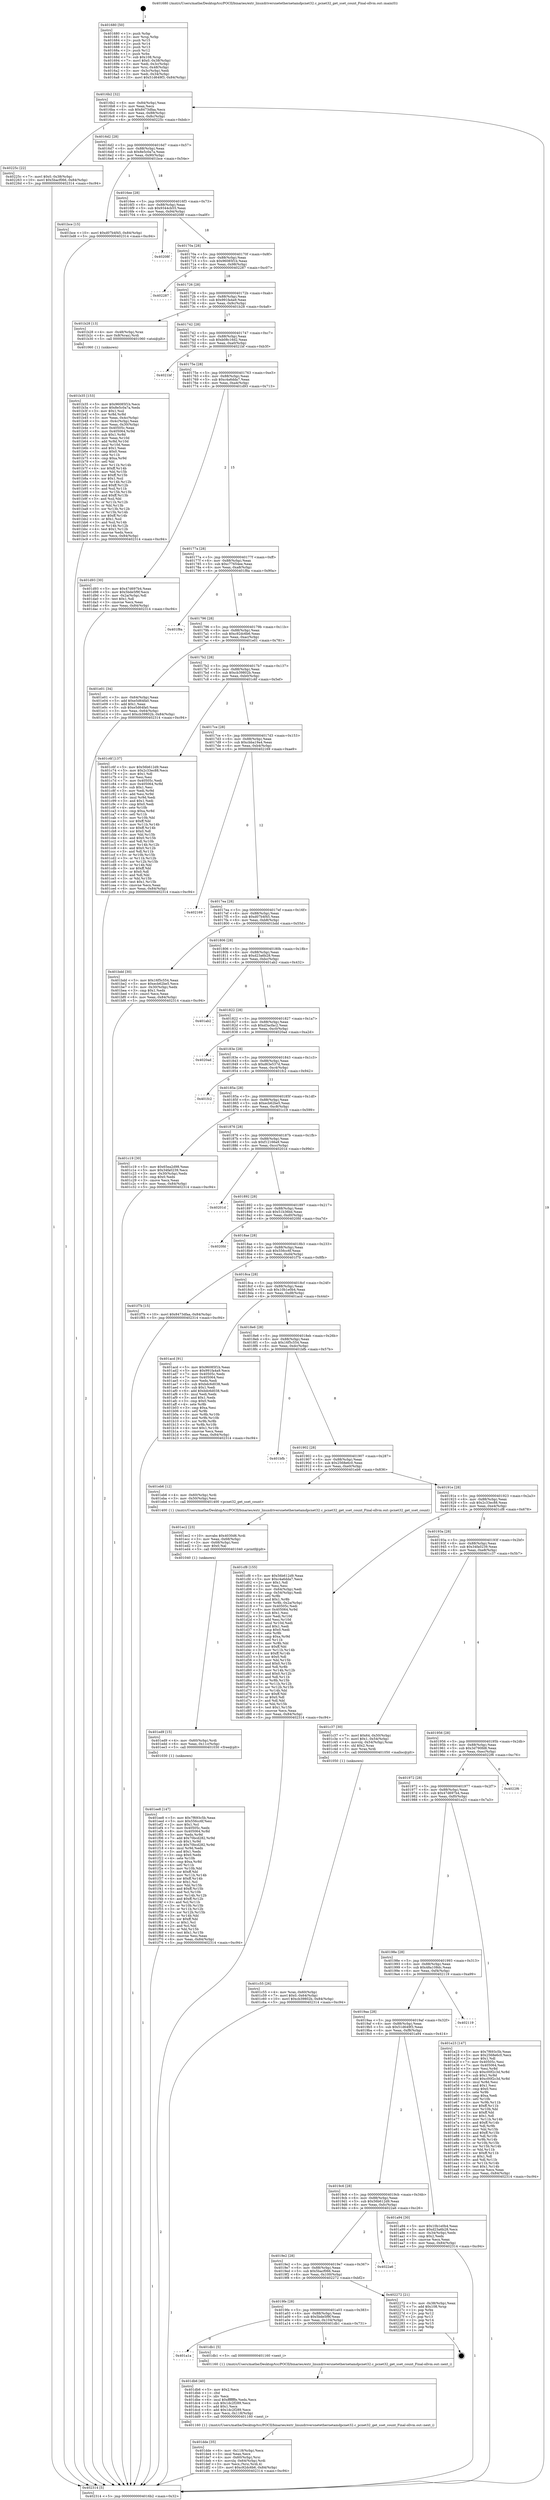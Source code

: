 digraph "0x401680" {
  label = "0x401680 (/mnt/c/Users/mathe/Desktop/tcc/POCII/binaries/extr_linuxdriversnetethernetamdpcnet32.c_pcnet32_get_sset_count_Final-ollvm.out::main(0))"
  labelloc = "t"
  node[shape=record]

  Entry [label="",width=0.3,height=0.3,shape=circle,fillcolor=black,style=filled]
  "0x4016b2" [label="{
     0x4016b2 [32]\l
     | [instrs]\l
     &nbsp;&nbsp;0x4016b2 \<+6\>: mov -0x84(%rbp),%eax\l
     &nbsp;&nbsp;0x4016b8 \<+2\>: mov %eax,%ecx\l
     &nbsp;&nbsp;0x4016ba \<+6\>: sub $0x8473dfaa,%ecx\l
     &nbsp;&nbsp;0x4016c0 \<+6\>: mov %eax,-0x88(%rbp)\l
     &nbsp;&nbsp;0x4016c6 \<+6\>: mov %ecx,-0x8c(%rbp)\l
     &nbsp;&nbsp;0x4016cc \<+6\>: je 000000000040225c \<main+0xbdc\>\l
  }"]
  "0x40225c" [label="{
     0x40225c [22]\l
     | [instrs]\l
     &nbsp;&nbsp;0x40225c \<+7\>: movl $0x0,-0x38(%rbp)\l
     &nbsp;&nbsp;0x402263 \<+10\>: movl $0x5bacf066,-0x84(%rbp)\l
     &nbsp;&nbsp;0x40226d \<+5\>: jmp 0000000000402314 \<main+0xc94\>\l
  }"]
  "0x4016d2" [label="{
     0x4016d2 [28]\l
     | [instrs]\l
     &nbsp;&nbsp;0x4016d2 \<+5\>: jmp 00000000004016d7 \<main+0x57\>\l
     &nbsp;&nbsp;0x4016d7 \<+6\>: mov -0x88(%rbp),%eax\l
     &nbsp;&nbsp;0x4016dd \<+5\>: sub $0x8e5c0a7a,%eax\l
     &nbsp;&nbsp;0x4016e2 \<+6\>: mov %eax,-0x90(%rbp)\l
     &nbsp;&nbsp;0x4016e8 \<+6\>: je 0000000000401bce \<main+0x54e\>\l
  }"]
  Exit [label="",width=0.3,height=0.3,shape=circle,fillcolor=black,style=filled,peripheries=2]
  "0x401bce" [label="{
     0x401bce [15]\l
     | [instrs]\l
     &nbsp;&nbsp;0x401bce \<+10\>: movl $0xd07b4f45,-0x84(%rbp)\l
     &nbsp;&nbsp;0x401bd8 \<+5\>: jmp 0000000000402314 \<main+0xc94\>\l
  }"]
  "0x4016ee" [label="{
     0x4016ee [28]\l
     | [instrs]\l
     &nbsp;&nbsp;0x4016ee \<+5\>: jmp 00000000004016f3 \<main+0x73\>\l
     &nbsp;&nbsp;0x4016f3 \<+6\>: mov -0x88(%rbp),%eax\l
     &nbsp;&nbsp;0x4016f9 \<+5\>: sub $0x9344cb55,%eax\l
     &nbsp;&nbsp;0x4016fe \<+6\>: mov %eax,-0x94(%rbp)\l
     &nbsp;&nbsp;0x401704 \<+6\>: je 000000000040208f \<main+0xa0f\>\l
  }"]
  "0x401ee8" [label="{
     0x401ee8 [147]\l
     | [instrs]\l
     &nbsp;&nbsp;0x401ee8 \<+5\>: mov $0x7f693c5b,%eax\l
     &nbsp;&nbsp;0x401eed \<+5\>: mov $0x556cc6f,%esi\l
     &nbsp;&nbsp;0x401ef2 \<+2\>: mov $0x1,%cl\l
     &nbsp;&nbsp;0x401ef4 \<+7\>: mov 0x40505c,%edx\l
     &nbsp;&nbsp;0x401efb \<+8\>: mov 0x405064,%r8d\l
     &nbsp;&nbsp;0x401f03 \<+3\>: mov %edx,%r9d\l
     &nbsp;&nbsp;0x401f06 \<+7\>: add $0x70bcd282,%r9d\l
     &nbsp;&nbsp;0x401f0d \<+4\>: sub $0x1,%r9d\l
     &nbsp;&nbsp;0x401f11 \<+7\>: sub $0x70bcd282,%r9d\l
     &nbsp;&nbsp;0x401f18 \<+4\>: imul %r9d,%edx\l
     &nbsp;&nbsp;0x401f1c \<+3\>: and $0x1,%edx\l
     &nbsp;&nbsp;0x401f1f \<+3\>: cmp $0x0,%edx\l
     &nbsp;&nbsp;0x401f22 \<+4\>: sete %r10b\l
     &nbsp;&nbsp;0x401f26 \<+4\>: cmp $0xa,%r8d\l
     &nbsp;&nbsp;0x401f2a \<+4\>: setl %r11b\l
     &nbsp;&nbsp;0x401f2e \<+3\>: mov %r10b,%bl\l
     &nbsp;&nbsp;0x401f31 \<+3\>: xor $0xff,%bl\l
     &nbsp;&nbsp;0x401f34 \<+3\>: mov %r11b,%r14b\l
     &nbsp;&nbsp;0x401f37 \<+4\>: xor $0xff,%r14b\l
     &nbsp;&nbsp;0x401f3b \<+3\>: xor $0x1,%cl\l
     &nbsp;&nbsp;0x401f3e \<+3\>: mov %bl,%r15b\l
     &nbsp;&nbsp;0x401f41 \<+4\>: and $0xff,%r15b\l
     &nbsp;&nbsp;0x401f45 \<+3\>: and %cl,%r10b\l
     &nbsp;&nbsp;0x401f48 \<+3\>: mov %r14b,%r12b\l
     &nbsp;&nbsp;0x401f4b \<+4\>: and $0xff,%r12b\l
     &nbsp;&nbsp;0x401f4f \<+3\>: and %cl,%r11b\l
     &nbsp;&nbsp;0x401f52 \<+3\>: or %r10b,%r15b\l
     &nbsp;&nbsp;0x401f55 \<+3\>: or %r11b,%r12b\l
     &nbsp;&nbsp;0x401f58 \<+3\>: xor %r12b,%r15b\l
     &nbsp;&nbsp;0x401f5b \<+3\>: or %r14b,%bl\l
     &nbsp;&nbsp;0x401f5e \<+3\>: xor $0xff,%bl\l
     &nbsp;&nbsp;0x401f61 \<+3\>: or $0x1,%cl\l
     &nbsp;&nbsp;0x401f64 \<+2\>: and %cl,%bl\l
     &nbsp;&nbsp;0x401f66 \<+3\>: or %bl,%r15b\l
     &nbsp;&nbsp;0x401f69 \<+4\>: test $0x1,%r15b\l
     &nbsp;&nbsp;0x401f6d \<+3\>: cmovne %esi,%eax\l
     &nbsp;&nbsp;0x401f70 \<+6\>: mov %eax,-0x84(%rbp)\l
     &nbsp;&nbsp;0x401f76 \<+5\>: jmp 0000000000402314 \<main+0xc94\>\l
  }"]
  "0x40208f" [label="{
     0x40208f\l
  }", style=dashed]
  "0x40170a" [label="{
     0x40170a [28]\l
     | [instrs]\l
     &nbsp;&nbsp;0x40170a \<+5\>: jmp 000000000040170f \<main+0x8f\>\l
     &nbsp;&nbsp;0x40170f \<+6\>: mov -0x88(%rbp),%eax\l
     &nbsp;&nbsp;0x401715 \<+5\>: sub $0x96085f1b,%eax\l
     &nbsp;&nbsp;0x40171a \<+6\>: mov %eax,-0x98(%rbp)\l
     &nbsp;&nbsp;0x401720 \<+6\>: je 0000000000402287 \<main+0xc07\>\l
  }"]
  "0x401ed9" [label="{
     0x401ed9 [15]\l
     | [instrs]\l
     &nbsp;&nbsp;0x401ed9 \<+4\>: mov -0x60(%rbp),%rdi\l
     &nbsp;&nbsp;0x401edd \<+6\>: mov %eax,-0x11c(%rbp)\l
     &nbsp;&nbsp;0x401ee3 \<+5\>: call 0000000000401030 \<free@plt\>\l
     | [calls]\l
     &nbsp;&nbsp;0x401030 \{1\} (unknown)\l
  }"]
  "0x402287" [label="{
     0x402287\l
  }", style=dashed]
  "0x401726" [label="{
     0x401726 [28]\l
     | [instrs]\l
     &nbsp;&nbsp;0x401726 \<+5\>: jmp 000000000040172b \<main+0xab\>\l
     &nbsp;&nbsp;0x40172b \<+6\>: mov -0x88(%rbp),%eax\l
     &nbsp;&nbsp;0x401731 \<+5\>: sub $0x991fa4a9,%eax\l
     &nbsp;&nbsp;0x401736 \<+6\>: mov %eax,-0x9c(%rbp)\l
     &nbsp;&nbsp;0x40173c \<+6\>: je 0000000000401b28 \<main+0x4a8\>\l
  }"]
  "0x401ec2" [label="{
     0x401ec2 [23]\l
     | [instrs]\l
     &nbsp;&nbsp;0x401ec2 \<+10\>: movabs $0x4030d6,%rdi\l
     &nbsp;&nbsp;0x401ecc \<+3\>: mov %eax,-0x68(%rbp)\l
     &nbsp;&nbsp;0x401ecf \<+3\>: mov -0x68(%rbp),%esi\l
     &nbsp;&nbsp;0x401ed2 \<+2\>: mov $0x0,%al\l
     &nbsp;&nbsp;0x401ed4 \<+5\>: call 0000000000401040 \<printf@plt\>\l
     | [calls]\l
     &nbsp;&nbsp;0x401040 \{1\} (unknown)\l
  }"]
  "0x401b28" [label="{
     0x401b28 [13]\l
     | [instrs]\l
     &nbsp;&nbsp;0x401b28 \<+4\>: mov -0x48(%rbp),%rax\l
     &nbsp;&nbsp;0x401b2c \<+4\>: mov 0x8(%rax),%rdi\l
     &nbsp;&nbsp;0x401b30 \<+5\>: call 0000000000401060 \<atoi@plt\>\l
     | [calls]\l
     &nbsp;&nbsp;0x401060 \{1\} (unknown)\l
  }"]
  "0x401742" [label="{
     0x401742 [28]\l
     | [instrs]\l
     &nbsp;&nbsp;0x401742 \<+5\>: jmp 0000000000401747 \<main+0xc7\>\l
     &nbsp;&nbsp;0x401747 \<+6\>: mov -0x88(%rbp),%eax\l
     &nbsp;&nbsp;0x40174d \<+5\>: sub $0xb08c16d2,%eax\l
     &nbsp;&nbsp;0x401752 \<+6\>: mov %eax,-0xa0(%rbp)\l
     &nbsp;&nbsp;0x401758 \<+6\>: je 00000000004021bf \<main+0xb3f\>\l
  }"]
  "0x401dde" [label="{
     0x401dde [35]\l
     | [instrs]\l
     &nbsp;&nbsp;0x401dde \<+6\>: mov -0x118(%rbp),%ecx\l
     &nbsp;&nbsp;0x401de4 \<+3\>: imul %eax,%ecx\l
     &nbsp;&nbsp;0x401de7 \<+4\>: mov -0x60(%rbp),%rsi\l
     &nbsp;&nbsp;0x401deb \<+4\>: movslq -0x64(%rbp),%rdi\l
     &nbsp;&nbsp;0x401def \<+3\>: mov %ecx,(%rsi,%rdi,4)\l
     &nbsp;&nbsp;0x401df2 \<+10\>: movl $0xc92dc6b6,-0x84(%rbp)\l
     &nbsp;&nbsp;0x401dfc \<+5\>: jmp 0000000000402314 \<main+0xc94\>\l
  }"]
  "0x4021bf" [label="{
     0x4021bf\l
  }", style=dashed]
  "0x40175e" [label="{
     0x40175e [28]\l
     | [instrs]\l
     &nbsp;&nbsp;0x40175e \<+5\>: jmp 0000000000401763 \<main+0xe3\>\l
     &nbsp;&nbsp;0x401763 \<+6\>: mov -0x88(%rbp),%eax\l
     &nbsp;&nbsp;0x401769 \<+5\>: sub $0xc4a6dda7,%eax\l
     &nbsp;&nbsp;0x40176e \<+6\>: mov %eax,-0xa4(%rbp)\l
     &nbsp;&nbsp;0x401774 \<+6\>: je 0000000000401d93 \<main+0x713\>\l
  }"]
  "0x401db6" [label="{
     0x401db6 [40]\l
     | [instrs]\l
     &nbsp;&nbsp;0x401db6 \<+5\>: mov $0x2,%ecx\l
     &nbsp;&nbsp;0x401dbb \<+1\>: cltd\l
     &nbsp;&nbsp;0x401dbc \<+2\>: idiv %ecx\l
     &nbsp;&nbsp;0x401dbe \<+6\>: imul $0xfffffffe,%edx,%ecx\l
     &nbsp;&nbsp;0x401dc4 \<+6\>: sub $0x1dc2f289,%ecx\l
     &nbsp;&nbsp;0x401dca \<+3\>: add $0x1,%ecx\l
     &nbsp;&nbsp;0x401dcd \<+6\>: add $0x1dc2f289,%ecx\l
     &nbsp;&nbsp;0x401dd3 \<+6\>: mov %ecx,-0x118(%rbp)\l
     &nbsp;&nbsp;0x401dd9 \<+5\>: call 0000000000401160 \<next_i\>\l
     | [calls]\l
     &nbsp;&nbsp;0x401160 \{1\} (/mnt/c/Users/mathe/Desktop/tcc/POCII/binaries/extr_linuxdriversnetethernetamdpcnet32.c_pcnet32_get_sset_count_Final-ollvm.out::next_i)\l
  }"]
  "0x401d93" [label="{
     0x401d93 [30]\l
     | [instrs]\l
     &nbsp;&nbsp;0x401d93 \<+5\>: mov $0x47d697b4,%eax\l
     &nbsp;&nbsp;0x401d98 \<+5\>: mov $0x5bde5f9f,%ecx\l
     &nbsp;&nbsp;0x401d9d \<+3\>: mov -0x2a(%rbp),%dl\l
     &nbsp;&nbsp;0x401da0 \<+3\>: test $0x1,%dl\l
     &nbsp;&nbsp;0x401da3 \<+3\>: cmovne %ecx,%eax\l
     &nbsp;&nbsp;0x401da6 \<+6\>: mov %eax,-0x84(%rbp)\l
     &nbsp;&nbsp;0x401dac \<+5\>: jmp 0000000000402314 \<main+0xc94\>\l
  }"]
  "0x40177a" [label="{
     0x40177a [28]\l
     | [instrs]\l
     &nbsp;&nbsp;0x40177a \<+5\>: jmp 000000000040177f \<main+0xff\>\l
     &nbsp;&nbsp;0x40177f \<+6\>: mov -0x88(%rbp),%eax\l
     &nbsp;&nbsp;0x401785 \<+5\>: sub $0xc77654ee,%eax\l
     &nbsp;&nbsp;0x40178a \<+6\>: mov %eax,-0xa8(%rbp)\l
     &nbsp;&nbsp;0x401790 \<+6\>: je 0000000000401f8a \<main+0x90a\>\l
  }"]
  "0x401a1a" [label="{
     0x401a1a\l
  }", style=dashed]
  "0x401f8a" [label="{
     0x401f8a\l
  }", style=dashed]
  "0x401796" [label="{
     0x401796 [28]\l
     | [instrs]\l
     &nbsp;&nbsp;0x401796 \<+5\>: jmp 000000000040179b \<main+0x11b\>\l
     &nbsp;&nbsp;0x40179b \<+6\>: mov -0x88(%rbp),%eax\l
     &nbsp;&nbsp;0x4017a1 \<+5\>: sub $0xc92dc6b6,%eax\l
     &nbsp;&nbsp;0x4017a6 \<+6\>: mov %eax,-0xac(%rbp)\l
     &nbsp;&nbsp;0x4017ac \<+6\>: je 0000000000401e01 \<main+0x781\>\l
  }"]
  "0x401db1" [label="{
     0x401db1 [5]\l
     | [instrs]\l
     &nbsp;&nbsp;0x401db1 \<+5\>: call 0000000000401160 \<next_i\>\l
     | [calls]\l
     &nbsp;&nbsp;0x401160 \{1\} (/mnt/c/Users/mathe/Desktop/tcc/POCII/binaries/extr_linuxdriversnetethernetamdpcnet32.c_pcnet32_get_sset_count_Final-ollvm.out::next_i)\l
  }"]
  "0x401e01" [label="{
     0x401e01 [34]\l
     | [instrs]\l
     &nbsp;&nbsp;0x401e01 \<+3\>: mov -0x64(%rbp),%eax\l
     &nbsp;&nbsp;0x401e04 \<+5\>: add $0xe5d64fa0,%eax\l
     &nbsp;&nbsp;0x401e09 \<+3\>: add $0x1,%eax\l
     &nbsp;&nbsp;0x401e0c \<+5\>: sub $0xe5d64fa0,%eax\l
     &nbsp;&nbsp;0x401e11 \<+3\>: mov %eax,-0x64(%rbp)\l
     &nbsp;&nbsp;0x401e14 \<+10\>: movl $0xcb39802b,-0x84(%rbp)\l
     &nbsp;&nbsp;0x401e1e \<+5\>: jmp 0000000000402314 \<main+0xc94\>\l
  }"]
  "0x4017b2" [label="{
     0x4017b2 [28]\l
     | [instrs]\l
     &nbsp;&nbsp;0x4017b2 \<+5\>: jmp 00000000004017b7 \<main+0x137\>\l
     &nbsp;&nbsp;0x4017b7 \<+6\>: mov -0x88(%rbp),%eax\l
     &nbsp;&nbsp;0x4017bd \<+5\>: sub $0xcb39802b,%eax\l
     &nbsp;&nbsp;0x4017c2 \<+6\>: mov %eax,-0xb0(%rbp)\l
     &nbsp;&nbsp;0x4017c8 \<+6\>: je 0000000000401c6f \<main+0x5ef\>\l
  }"]
  "0x4019fe" [label="{
     0x4019fe [28]\l
     | [instrs]\l
     &nbsp;&nbsp;0x4019fe \<+5\>: jmp 0000000000401a03 \<main+0x383\>\l
     &nbsp;&nbsp;0x401a03 \<+6\>: mov -0x88(%rbp),%eax\l
     &nbsp;&nbsp;0x401a09 \<+5\>: sub $0x5bde5f9f,%eax\l
     &nbsp;&nbsp;0x401a0e \<+6\>: mov %eax,-0x104(%rbp)\l
     &nbsp;&nbsp;0x401a14 \<+6\>: je 0000000000401db1 \<main+0x731\>\l
  }"]
  "0x401c6f" [label="{
     0x401c6f [137]\l
     | [instrs]\l
     &nbsp;&nbsp;0x401c6f \<+5\>: mov $0x56b612d9,%eax\l
     &nbsp;&nbsp;0x401c74 \<+5\>: mov $0x2c33ec88,%ecx\l
     &nbsp;&nbsp;0x401c79 \<+2\>: mov $0x1,%dl\l
     &nbsp;&nbsp;0x401c7b \<+2\>: xor %esi,%esi\l
     &nbsp;&nbsp;0x401c7d \<+7\>: mov 0x40505c,%edi\l
     &nbsp;&nbsp;0x401c84 \<+8\>: mov 0x405064,%r8d\l
     &nbsp;&nbsp;0x401c8c \<+3\>: sub $0x1,%esi\l
     &nbsp;&nbsp;0x401c8f \<+3\>: mov %edi,%r9d\l
     &nbsp;&nbsp;0x401c92 \<+3\>: add %esi,%r9d\l
     &nbsp;&nbsp;0x401c95 \<+4\>: imul %r9d,%edi\l
     &nbsp;&nbsp;0x401c99 \<+3\>: and $0x1,%edi\l
     &nbsp;&nbsp;0x401c9c \<+3\>: cmp $0x0,%edi\l
     &nbsp;&nbsp;0x401c9f \<+4\>: sete %r10b\l
     &nbsp;&nbsp;0x401ca3 \<+4\>: cmp $0xa,%r8d\l
     &nbsp;&nbsp;0x401ca7 \<+4\>: setl %r11b\l
     &nbsp;&nbsp;0x401cab \<+3\>: mov %r10b,%bl\l
     &nbsp;&nbsp;0x401cae \<+3\>: xor $0xff,%bl\l
     &nbsp;&nbsp;0x401cb1 \<+3\>: mov %r11b,%r14b\l
     &nbsp;&nbsp;0x401cb4 \<+4\>: xor $0xff,%r14b\l
     &nbsp;&nbsp;0x401cb8 \<+3\>: xor $0x0,%dl\l
     &nbsp;&nbsp;0x401cbb \<+3\>: mov %bl,%r15b\l
     &nbsp;&nbsp;0x401cbe \<+4\>: and $0x0,%r15b\l
     &nbsp;&nbsp;0x401cc2 \<+3\>: and %dl,%r10b\l
     &nbsp;&nbsp;0x401cc5 \<+3\>: mov %r14b,%r12b\l
     &nbsp;&nbsp;0x401cc8 \<+4\>: and $0x0,%r12b\l
     &nbsp;&nbsp;0x401ccc \<+3\>: and %dl,%r11b\l
     &nbsp;&nbsp;0x401ccf \<+3\>: or %r10b,%r15b\l
     &nbsp;&nbsp;0x401cd2 \<+3\>: or %r11b,%r12b\l
     &nbsp;&nbsp;0x401cd5 \<+3\>: xor %r12b,%r15b\l
     &nbsp;&nbsp;0x401cd8 \<+3\>: or %r14b,%bl\l
     &nbsp;&nbsp;0x401cdb \<+3\>: xor $0xff,%bl\l
     &nbsp;&nbsp;0x401cde \<+3\>: or $0x0,%dl\l
     &nbsp;&nbsp;0x401ce1 \<+2\>: and %dl,%bl\l
     &nbsp;&nbsp;0x401ce3 \<+3\>: or %bl,%r15b\l
     &nbsp;&nbsp;0x401ce6 \<+4\>: test $0x1,%r15b\l
     &nbsp;&nbsp;0x401cea \<+3\>: cmovne %ecx,%eax\l
     &nbsp;&nbsp;0x401ced \<+6\>: mov %eax,-0x84(%rbp)\l
     &nbsp;&nbsp;0x401cf3 \<+5\>: jmp 0000000000402314 \<main+0xc94\>\l
  }"]
  "0x4017ce" [label="{
     0x4017ce [28]\l
     | [instrs]\l
     &nbsp;&nbsp;0x4017ce \<+5\>: jmp 00000000004017d3 \<main+0x153\>\l
     &nbsp;&nbsp;0x4017d3 \<+6\>: mov -0x88(%rbp),%eax\l
     &nbsp;&nbsp;0x4017d9 \<+5\>: sub $0xcbba19a4,%eax\l
     &nbsp;&nbsp;0x4017de \<+6\>: mov %eax,-0xb4(%rbp)\l
     &nbsp;&nbsp;0x4017e4 \<+6\>: je 0000000000402169 \<main+0xae9\>\l
  }"]
  "0x402272" [label="{
     0x402272 [21]\l
     | [instrs]\l
     &nbsp;&nbsp;0x402272 \<+3\>: mov -0x38(%rbp),%eax\l
     &nbsp;&nbsp;0x402275 \<+7\>: add $0x108,%rsp\l
     &nbsp;&nbsp;0x40227c \<+1\>: pop %rbx\l
     &nbsp;&nbsp;0x40227d \<+2\>: pop %r12\l
     &nbsp;&nbsp;0x40227f \<+2\>: pop %r13\l
     &nbsp;&nbsp;0x402281 \<+2\>: pop %r14\l
     &nbsp;&nbsp;0x402283 \<+2\>: pop %r15\l
     &nbsp;&nbsp;0x402285 \<+1\>: pop %rbp\l
     &nbsp;&nbsp;0x402286 \<+1\>: ret\l
  }"]
  "0x402169" [label="{
     0x402169\l
  }", style=dashed]
  "0x4017ea" [label="{
     0x4017ea [28]\l
     | [instrs]\l
     &nbsp;&nbsp;0x4017ea \<+5\>: jmp 00000000004017ef \<main+0x16f\>\l
     &nbsp;&nbsp;0x4017ef \<+6\>: mov -0x88(%rbp),%eax\l
     &nbsp;&nbsp;0x4017f5 \<+5\>: sub $0xd07b4f45,%eax\l
     &nbsp;&nbsp;0x4017fa \<+6\>: mov %eax,-0xb8(%rbp)\l
     &nbsp;&nbsp;0x401800 \<+6\>: je 0000000000401bdd \<main+0x55d\>\l
  }"]
  "0x4019e2" [label="{
     0x4019e2 [28]\l
     | [instrs]\l
     &nbsp;&nbsp;0x4019e2 \<+5\>: jmp 00000000004019e7 \<main+0x367\>\l
     &nbsp;&nbsp;0x4019e7 \<+6\>: mov -0x88(%rbp),%eax\l
     &nbsp;&nbsp;0x4019ed \<+5\>: sub $0x5bacf066,%eax\l
     &nbsp;&nbsp;0x4019f2 \<+6\>: mov %eax,-0x100(%rbp)\l
     &nbsp;&nbsp;0x4019f8 \<+6\>: je 0000000000402272 \<main+0xbf2\>\l
  }"]
  "0x401bdd" [label="{
     0x401bdd [30]\l
     | [instrs]\l
     &nbsp;&nbsp;0x401bdd \<+5\>: mov $0x16f5c554,%eax\l
     &nbsp;&nbsp;0x401be2 \<+5\>: mov $0xecb62be5,%ecx\l
     &nbsp;&nbsp;0x401be7 \<+3\>: mov -0x30(%rbp),%edx\l
     &nbsp;&nbsp;0x401bea \<+3\>: cmp $0x1,%edx\l
     &nbsp;&nbsp;0x401bed \<+3\>: cmovl %ecx,%eax\l
     &nbsp;&nbsp;0x401bf0 \<+6\>: mov %eax,-0x84(%rbp)\l
     &nbsp;&nbsp;0x401bf6 \<+5\>: jmp 0000000000402314 \<main+0xc94\>\l
  }"]
  "0x401806" [label="{
     0x401806 [28]\l
     | [instrs]\l
     &nbsp;&nbsp;0x401806 \<+5\>: jmp 000000000040180b \<main+0x18b\>\l
     &nbsp;&nbsp;0x40180b \<+6\>: mov -0x88(%rbp),%eax\l
     &nbsp;&nbsp;0x401811 \<+5\>: sub $0xd23a6b28,%eax\l
     &nbsp;&nbsp;0x401816 \<+6\>: mov %eax,-0xbc(%rbp)\l
     &nbsp;&nbsp;0x40181c \<+6\>: je 0000000000401ab2 \<main+0x432\>\l
  }"]
  "0x4022a6" [label="{
     0x4022a6\l
  }", style=dashed]
  "0x401ab2" [label="{
     0x401ab2\l
  }", style=dashed]
  "0x401822" [label="{
     0x401822 [28]\l
     | [instrs]\l
     &nbsp;&nbsp;0x401822 \<+5\>: jmp 0000000000401827 \<main+0x1a7\>\l
     &nbsp;&nbsp;0x401827 \<+6\>: mov -0x88(%rbp),%eax\l
     &nbsp;&nbsp;0x40182d \<+5\>: sub $0xd3acfac2,%eax\l
     &nbsp;&nbsp;0x401832 \<+6\>: mov %eax,-0xc0(%rbp)\l
     &nbsp;&nbsp;0x401838 \<+6\>: je 00000000004020ad \<main+0xa2d\>\l
  }"]
  "0x401c55" [label="{
     0x401c55 [26]\l
     | [instrs]\l
     &nbsp;&nbsp;0x401c55 \<+4\>: mov %rax,-0x60(%rbp)\l
     &nbsp;&nbsp;0x401c59 \<+7\>: movl $0x0,-0x64(%rbp)\l
     &nbsp;&nbsp;0x401c60 \<+10\>: movl $0xcb39802b,-0x84(%rbp)\l
     &nbsp;&nbsp;0x401c6a \<+5\>: jmp 0000000000402314 \<main+0xc94\>\l
  }"]
  "0x4020ad" [label="{
     0x4020ad\l
  }", style=dashed]
  "0x40183e" [label="{
     0x40183e [28]\l
     | [instrs]\l
     &nbsp;&nbsp;0x40183e \<+5\>: jmp 0000000000401843 \<main+0x1c3\>\l
     &nbsp;&nbsp;0x401843 \<+6\>: mov -0x88(%rbp),%eax\l
     &nbsp;&nbsp;0x401849 \<+5\>: sub $0xd63e537d,%eax\l
     &nbsp;&nbsp;0x40184e \<+6\>: mov %eax,-0xc4(%rbp)\l
     &nbsp;&nbsp;0x401854 \<+6\>: je 0000000000401fc2 \<main+0x942\>\l
  }"]
  "0x401b35" [label="{
     0x401b35 [153]\l
     | [instrs]\l
     &nbsp;&nbsp;0x401b35 \<+5\>: mov $0x96085f1b,%ecx\l
     &nbsp;&nbsp;0x401b3a \<+5\>: mov $0x8e5c0a7a,%edx\l
     &nbsp;&nbsp;0x401b3f \<+3\>: mov $0x1,%sil\l
     &nbsp;&nbsp;0x401b42 \<+3\>: xor %r8d,%r8d\l
     &nbsp;&nbsp;0x401b45 \<+3\>: mov %eax,-0x4c(%rbp)\l
     &nbsp;&nbsp;0x401b48 \<+3\>: mov -0x4c(%rbp),%eax\l
     &nbsp;&nbsp;0x401b4b \<+3\>: mov %eax,-0x30(%rbp)\l
     &nbsp;&nbsp;0x401b4e \<+7\>: mov 0x40505c,%eax\l
     &nbsp;&nbsp;0x401b55 \<+8\>: mov 0x405064,%r9d\l
     &nbsp;&nbsp;0x401b5d \<+4\>: sub $0x1,%r8d\l
     &nbsp;&nbsp;0x401b61 \<+3\>: mov %eax,%r10d\l
     &nbsp;&nbsp;0x401b64 \<+3\>: add %r8d,%r10d\l
     &nbsp;&nbsp;0x401b67 \<+4\>: imul %r10d,%eax\l
     &nbsp;&nbsp;0x401b6b \<+3\>: and $0x1,%eax\l
     &nbsp;&nbsp;0x401b6e \<+3\>: cmp $0x0,%eax\l
     &nbsp;&nbsp;0x401b71 \<+4\>: sete %r11b\l
     &nbsp;&nbsp;0x401b75 \<+4\>: cmp $0xa,%r9d\l
     &nbsp;&nbsp;0x401b79 \<+3\>: setl %bl\l
     &nbsp;&nbsp;0x401b7c \<+3\>: mov %r11b,%r14b\l
     &nbsp;&nbsp;0x401b7f \<+4\>: xor $0xff,%r14b\l
     &nbsp;&nbsp;0x401b83 \<+3\>: mov %bl,%r15b\l
     &nbsp;&nbsp;0x401b86 \<+4\>: xor $0xff,%r15b\l
     &nbsp;&nbsp;0x401b8a \<+4\>: xor $0x1,%sil\l
     &nbsp;&nbsp;0x401b8e \<+3\>: mov %r14b,%r12b\l
     &nbsp;&nbsp;0x401b91 \<+4\>: and $0xff,%r12b\l
     &nbsp;&nbsp;0x401b95 \<+3\>: and %sil,%r11b\l
     &nbsp;&nbsp;0x401b98 \<+3\>: mov %r15b,%r13b\l
     &nbsp;&nbsp;0x401b9b \<+4\>: and $0xff,%r13b\l
     &nbsp;&nbsp;0x401b9f \<+3\>: and %sil,%bl\l
     &nbsp;&nbsp;0x401ba2 \<+3\>: or %r11b,%r12b\l
     &nbsp;&nbsp;0x401ba5 \<+3\>: or %bl,%r13b\l
     &nbsp;&nbsp;0x401ba8 \<+3\>: xor %r13b,%r12b\l
     &nbsp;&nbsp;0x401bab \<+3\>: or %r15b,%r14b\l
     &nbsp;&nbsp;0x401bae \<+4\>: xor $0xff,%r14b\l
     &nbsp;&nbsp;0x401bb2 \<+4\>: or $0x1,%sil\l
     &nbsp;&nbsp;0x401bb6 \<+3\>: and %sil,%r14b\l
     &nbsp;&nbsp;0x401bb9 \<+3\>: or %r14b,%r12b\l
     &nbsp;&nbsp;0x401bbc \<+4\>: test $0x1,%r12b\l
     &nbsp;&nbsp;0x401bc0 \<+3\>: cmovne %edx,%ecx\l
     &nbsp;&nbsp;0x401bc3 \<+6\>: mov %ecx,-0x84(%rbp)\l
     &nbsp;&nbsp;0x401bc9 \<+5\>: jmp 0000000000402314 \<main+0xc94\>\l
  }"]
  "0x401fc2" [label="{
     0x401fc2\l
  }", style=dashed]
  "0x40185a" [label="{
     0x40185a [28]\l
     | [instrs]\l
     &nbsp;&nbsp;0x40185a \<+5\>: jmp 000000000040185f \<main+0x1df\>\l
     &nbsp;&nbsp;0x40185f \<+6\>: mov -0x88(%rbp),%eax\l
     &nbsp;&nbsp;0x401865 \<+5\>: sub $0xecb62be5,%eax\l
     &nbsp;&nbsp;0x40186a \<+6\>: mov %eax,-0xc8(%rbp)\l
     &nbsp;&nbsp;0x401870 \<+6\>: je 0000000000401c19 \<main+0x599\>\l
  }"]
  "0x401680" [label="{
     0x401680 [50]\l
     | [instrs]\l
     &nbsp;&nbsp;0x401680 \<+1\>: push %rbp\l
     &nbsp;&nbsp;0x401681 \<+3\>: mov %rsp,%rbp\l
     &nbsp;&nbsp;0x401684 \<+2\>: push %r15\l
     &nbsp;&nbsp;0x401686 \<+2\>: push %r14\l
     &nbsp;&nbsp;0x401688 \<+2\>: push %r13\l
     &nbsp;&nbsp;0x40168a \<+2\>: push %r12\l
     &nbsp;&nbsp;0x40168c \<+1\>: push %rbx\l
     &nbsp;&nbsp;0x40168d \<+7\>: sub $0x108,%rsp\l
     &nbsp;&nbsp;0x401694 \<+7\>: movl $0x0,-0x38(%rbp)\l
     &nbsp;&nbsp;0x40169b \<+3\>: mov %edi,-0x3c(%rbp)\l
     &nbsp;&nbsp;0x40169e \<+4\>: mov %rsi,-0x48(%rbp)\l
     &nbsp;&nbsp;0x4016a2 \<+3\>: mov -0x3c(%rbp),%edi\l
     &nbsp;&nbsp;0x4016a5 \<+3\>: mov %edi,-0x34(%rbp)\l
     &nbsp;&nbsp;0x4016a8 \<+10\>: movl $0x51d649f3,-0x84(%rbp)\l
  }"]
  "0x401c19" [label="{
     0x401c19 [30]\l
     | [instrs]\l
     &nbsp;&nbsp;0x401c19 \<+5\>: mov $0x65ea2d98,%eax\l
     &nbsp;&nbsp;0x401c1e \<+5\>: mov $0x34fa0239,%ecx\l
     &nbsp;&nbsp;0x401c23 \<+3\>: mov -0x30(%rbp),%edx\l
     &nbsp;&nbsp;0x401c26 \<+3\>: cmp $0x0,%edx\l
     &nbsp;&nbsp;0x401c29 \<+3\>: cmove %ecx,%eax\l
     &nbsp;&nbsp;0x401c2c \<+6\>: mov %eax,-0x84(%rbp)\l
     &nbsp;&nbsp;0x401c32 \<+5\>: jmp 0000000000402314 \<main+0xc94\>\l
  }"]
  "0x401876" [label="{
     0x401876 [28]\l
     | [instrs]\l
     &nbsp;&nbsp;0x401876 \<+5\>: jmp 000000000040187b \<main+0x1fb\>\l
     &nbsp;&nbsp;0x40187b \<+6\>: mov -0x88(%rbp),%eax\l
     &nbsp;&nbsp;0x401881 \<+5\>: sub $0xf12166a9,%eax\l
     &nbsp;&nbsp;0x401886 \<+6\>: mov %eax,-0xcc(%rbp)\l
     &nbsp;&nbsp;0x40188c \<+6\>: je 000000000040201d \<main+0x99d\>\l
  }"]
  "0x402314" [label="{
     0x402314 [5]\l
     | [instrs]\l
     &nbsp;&nbsp;0x402314 \<+5\>: jmp 00000000004016b2 \<main+0x32\>\l
  }"]
  "0x40201d" [label="{
     0x40201d\l
  }", style=dashed]
  "0x401892" [label="{
     0x401892 [28]\l
     | [instrs]\l
     &nbsp;&nbsp;0x401892 \<+5\>: jmp 0000000000401897 \<main+0x217\>\l
     &nbsp;&nbsp;0x401897 \<+6\>: mov -0x88(%rbp),%eax\l
     &nbsp;&nbsp;0x40189d \<+5\>: sub $0x51b36bd,%eax\l
     &nbsp;&nbsp;0x4018a2 \<+6\>: mov %eax,-0xd0(%rbp)\l
     &nbsp;&nbsp;0x4018a8 \<+6\>: je 00000000004020fd \<main+0xa7d\>\l
  }"]
  "0x4019c6" [label="{
     0x4019c6 [28]\l
     | [instrs]\l
     &nbsp;&nbsp;0x4019c6 \<+5\>: jmp 00000000004019cb \<main+0x34b\>\l
     &nbsp;&nbsp;0x4019cb \<+6\>: mov -0x88(%rbp),%eax\l
     &nbsp;&nbsp;0x4019d1 \<+5\>: sub $0x56b612d9,%eax\l
     &nbsp;&nbsp;0x4019d6 \<+6\>: mov %eax,-0xfc(%rbp)\l
     &nbsp;&nbsp;0x4019dc \<+6\>: je 00000000004022a6 \<main+0xc26\>\l
  }"]
  "0x4020fd" [label="{
     0x4020fd\l
  }", style=dashed]
  "0x4018ae" [label="{
     0x4018ae [28]\l
     | [instrs]\l
     &nbsp;&nbsp;0x4018ae \<+5\>: jmp 00000000004018b3 \<main+0x233\>\l
     &nbsp;&nbsp;0x4018b3 \<+6\>: mov -0x88(%rbp),%eax\l
     &nbsp;&nbsp;0x4018b9 \<+5\>: sub $0x556cc6f,%eax\l
     &nbsp;&nbsp;0x4018be \<+6\>: mov %eax,-0xd4(%rbp)\l
     &nbsp;&nbsp;0x4018c4 \<+6\>: je 0000000000401f7b \<main+0x8fb\>\l
  }"]
  "0x401a94" [label="{
     0x401a94 [30]\l
     | [instrs]\l
     &nbsp;&nbsp;0x401a94 \<+5\>: mov $0x10b1e0b4,%eax\l
     &nbsp;&nbsp;0x401a99 \<+5\>: mov $0xd23a6b28,%ecx\l
     &nbsp;&nbsp;0x401a9e \<+3\>: mov -0x34(%rbp),%edx\l
     &nbsp;&nbsp;0x401aa1 \<+3\>: cmp $0x2,%edx\l
     &nbsp;&nbsp;0x401aa4 \<+3\>: cmovne %ecx,%eax\l
     &nbsp;&nbsp;0x401aa7 \<+6\>: mov %eax,-0x84(%rbp)\l
     &nbsp;&nbsp;0x401aad \<+5\>: jmp 0000000000402314 \<main+0xc94\>\l
  }"]
  "0x401f7b" [label="{
     0x401f7b [15]\l
     | [instrs]\l
     &nbsp;&nbsp;0x401f7b \<+10\>: movl $0x8473dfaa,-0x84(%rbp)\l
     &nbsp;&nbsp;0x401f85 \<+5\>: jmp 0000000000402314 \<main+0xc94\>\l
  }"]
  "0x4018ca" [label="{
     0x4018ca [28]\l
     | [instrs]\l
     &nbsp;&nbsp;0x4018ca \<+5\>: jmp 00000000004018cf \<main+0x24f\>\l
     &nbsp;&nbsp;0x4018cf \<+6\>: mov -0x88(%rbp),%eax\l
     &nbsp;&nbsp;0x4018d5 \<+5\>: sub $0x10b1e0b4,%eax\l
     &nbsp;&nbsp;0x4018da \<+6\>: mov %eax,-0xd8(%rbp)\l
     &nbsp;&nbsp;0x4018e0 \<+6\>: je 0000000000401acd \<main+0x44d\>\l
  }"]
  "0x4019aa" [label="{
     0x4019aa [28]\l
     | [instrs]\l
     &nbsp;&nbsp;0x4019aa \<+5\>: jmp 00000000004019af \<main+0x32f\>\l
     &nbsp;&nbsp;0x4019af \<+6\>: mov -0x88(%rbp),%eax\l
     &nbsp;&nbsp;0x4019b5 \<+5\>: sub $0x51d649f3,%eax\l
     &nbsp;&nbsp;0x4019ba \<+6\>: mov %eax,-0xf8(%rbp)\l
     &nbsp;&nbsp;0x4019c0 \<+6\>: je 0000000000401a94 \<main+0x414\>\l
  }"]
  "0x401acd" [label="{
     0x401acd [91]\l
     | [instrs]\l
     &nbsp;&nbsp;0x401acd \<+5\>: mov $0x96085f1b,%eax\l
     &nbsp;&nbsp;0x401ad2 \<+5\>: mov $0x991fa4a9,%ecx\l
     &nbsp;&nbsp;0x401ad7 \<+7\>: mov 0x40505c,%edx\l
     &nbsp;&nbsp;0x401ade \<+7\>: mov 0x405064,%esi\l
     &nbsp;&nbsp;0x401ae5 \<+2\>: mov %edx,%edi\l
     &nbsp;&nbsp;0x401ae7 \<+6\>: sub $0xbdc6d038,%edi\l
     &nbsp;&nbsp;0x401aed \<+3\>: sub $0x1,%edi\l
     &nbsp;&nbsp;0x401af0 \<+6\>: add $0xbdc6d038,%edi\l
     &nbsp;&nbsp;0x401af6 \<+3\>: imul %edi,%edx\l
     &nbsp;&nbsp;0x401af9 \<+3\>: and $0x1,%edx\l
     &nbsp;&nbsp;0x401afc \<+3\>: cmp $0x0,%edx\l
     &nbsp;&nbsp;0x401aff \<+4\>: sete %r8b\l
     &nbsp;&nbsp;0x401b03 \<+3\>: cmp $0xa,%esi\l
     &nbsp;&nbsp;0x401b06 \<+4\>: setl %r9b\l
     &nbsp;&nbsp;0x401b0a \<+3\>: mov %r8b,%r10b\l
     &nbsp;&nbsp;0x401b0d \<+3\>: and %r9b,%r10b\l
     &nbsp;&nbsp;0x401b10 \<+3\>: xor %r9b,%r8b\l
     &nbsp;&nbsp;0x401b13 \<+3\>: or %r8b,%r10b\l
     &nbsp;&nbsp;0x401b16 \<+4\>: test $0x1,%r10b\l
     &nbsp;&nbsp;0x401b1a \<+3\>: cmovne %ecx,%eax\l
     &nbsp;&nbsp;0x401b1d \<+6\>: mov %eax,-0x84(%rbp)\l
     &nbsp;&nbsp;0x401b23 \<+5\>: jmp 0000000000402314 \<main+0xc94\>\l
  }"]
  "0x4018e6" [label="{
     0x4018e6 [28]\l
     | [instrs]\l
     &nbsp;&nbsp;0x4018e6 \<+5\>: jmp 00000000004018eb \<main+0x26b\>\l
     &nbsp;&nbsp;0x4018eb \<+6\>: mov -0x88(%rbp),%eax\l
     &nbsp;&nbsp;0x4018f1 \<+5\>: sub $0x16f5c554,%eax\l
     &nbsp;&nbsp;0x4018f6 \<+6\>: mov %eax,-0xdc(%rbp)\l
     &nbsp;&nbsp;0x4018fc \<+6\>: je 0000000000401bfb \<main+0x57b\>\l
  }"]
  "0x402119" [label="{
     0x402119\l
  }", style=dashed]
  "0x401bfb" [label="{
     0x401bfb\l
  }", style=dashed]
  "0x401902" [label="{
     0x401902 [28]\l
     | [instrs]\l
     &nbsp;&nbsp;0x401902 \<+5\>: jmp 0000000000401907 \<main+0x287\>\l
     &nbsp;&nbsp;0x401907 \<+6\>: mov -0x88(%rbp),%eax\l
     &nbsp;&nbsp;0x40190d \<+5\>: sub $0x2568e6c0,%eax\l
     &nbsp;&nbsp;0x401912 \<+6\>: mov %eax,-0xe0(%rbp)\l
     &nbsp;&nbsp;0x401918 \<+6\>: je 0000000000401eb6 \<main+0x836\>\l
  }"]
  "0x40198e" [label="{
     0x40198e [28]\l
     | [instrs]\l
     &nbsp;&nbsp;0x40198e \<+5\>: jmp 0000000000401993 \<main+0x313\>\l
     &nbsp;&nbsp;0x401993 \<+6\>: mov -0x88(%rbp),%eax\l
     &nbsp;&nbsp;0x401999 \<+5\>: sub $0x48a108dc,%eax\l
     &nbsp;&nbsp;0x40199e \<+6\>: mov %eax,-0xf4(%rbp)\l
     &nbsp;&nbsp;0x4019a4 \<+6\>: je 0000000000402119 \<main+0xa99\>\l
  }"]
  "0x401eb6" [label="{
     0x401eb6 [12]\l
     | [instrs]\l
     &nbsp;&nbsp;0x401eb6 \<+4\>: mov -0x60(%rbp),%rdi\l
     &nbsp;&nbsp;0x401eba \<+3\>: mov -0x50(%rbp),%esi\l
     &nbsp;&nbsp;0x401ebd \<+5\>: call 0000000000401400 \<pcnet32_get_sset_count\>\l
     | [calls]\l
     &nbsp;&nbsp;0x401400 \{1\} (/mnt/c/Users/mathe/Desktop/tcc/POCII/binaries/extr_linuxdriversnetethernetamdpcnet32.c_pcnet32_get_sset_count_Final-ollvm.out::pcnet32_get_sset_count)\l
  }"]
  "0x40191e" [label="{
     0x40191e [28]\l
     | [instrs]\l
     &nbsp;&nbsp;0x40191e \<+5\>: jmp 0000000000401923 \<main+0x2a3\>\l
     &nbsp;&nbsp;0x401923 \<+6\>: mov -0x88(%rbp),%eax\l
     &nbsp;&nbsp;0x401929 \<+5\>: sub $0x2c33ec88,%eax\l
     &nbsp;&nbsp;0x40192e \<+6\>: mov %eax,-0xe4(%rbp)\l
     &nbsp;&nbsp;0x401934 \<+6\>: je 0000000000401cf8 \<main+0x678\>\l
  }"]
  "0x401e23" [label="{
     0x401e23 [147]\l
     | [instrs]\l
     &nbsp;&nbsp;0x401e23 \<+5\>: mov $0x7f693c5b,%eax\l
     &nbsp;&nbsp;0x401e28 \<+5\>: mov $0x2568e6c0,%ecx\l
     &nbsp;&nbsp;0x401e2d \<+2\>: mov $0x1,%dl\l
     &nbsp;&nbsp;0x401e2f \<+7\>: mov 0x40505c,%esi\l
     &nbsp;&nbsp;0x401e36 \<+7\>: mov 0x405064,%edi\l
     &nbsp;&nbsp;0x401e3d \<+3\>: mov %esi,%r8d\l
     &nbsp;&nbsp;0x401e40 \<+7\>: sub $0xc00f2c3d,%r8d\l
     &nbsp;&nbsp;0x401e47 \<+4\>: sub $0x1,%r8d\l
     &nbsp;&nbsp;0x401e4b \<+7\>: add $0xc00f2c3d,%r8d\l
     &nbsp;&nbsp;0x401e52 \<+4\>: imul %r8d,%esi\l
     &nbsp;&nbsp;0x401e56 \<+3\>: and $0x1,%esi\l
     &nbsp;&nbsp;0x401e59 \<+3\>: cmp $0x0,%esi\l
     &nbsp;&nbsp;0x401e5c \<+4\>: sete %r9b\l
     &nbsp;&nbsp;0x401e60 \<+3\>: cmp $0xa,%edi\l
     &nbsp;&nbsp;0x401e63 \<+4\>: setl %r10b\l
     &nbsp;&nbsp;0x401e67 \<+3\>: mov %r9b,%r11b\l
     &nbsp;&nbsp;0x401e6a \<+4\>: xor $0xff,%r11b\l
     &nbsp;&nbsp;0x401e6e \<+3\>: mov %r10b,%bl\l
     &nbsp;&nbsp;0x401e71 \<+3\>: xor $0xff,%bl\l
     &nbsp;&nbsp;0x401e74 \<+3\>: xor $0x1,%dl\l
     &nbsp;&nbsp;0x401e77 \<+3\>: mov %r11b,%r14b\l
     &nbsp;&nbsp;0x401e7a \<+4\>: and $0xff,%r14b\l
     &nbsp;&nbsp;0x401e7e \<+3\>: and %dl,%r9b\l
     &nbsp;&nbsp;0x401e81 \<+3\>: mov %bl,%r15b\l
     &nbsp;&nbsp;0x401e84 \<+4\>: and $0xff,%r15b\l
     &nbsp;&nbsp;0x401e88 \<+3\>: and %dl,%r10b\l
     &nbsp;&nbsp;0x401e8b \<+3\>: or %r9b,%r14b\l
     &nbsp;&nbsp;0x401e8e \<+3\>: or %r10b,%r15b\l
     &nbsp;&nbsp;0x401e91 \<+3\>: xor %r15b,%r14b\l
     &nbsp;&nbsp;0x401e94 \<+3\>: or %bl,%r11b\l
     &nbsp;&nbsp;0x401e97 \<+4\>: xor $0xff,%r11b\l
     &nbsp;&nbsp;0x401e9b \<+3\>: or $0x1,%dl\l
     &nbsp;&nbsp;0x401e9e \<+3\>: and %dl,%r11b\l
     &nbsp;&nbsp;0x401ea1 \<+3\>: or %r11b,%r14b\l
     &nbsp;&nbsp;0x401ea4 \<+4\>: test $0x1,%r14b\l
     &nbsp;&nbsp;0x401ea8 \<+3\>: cmovne %ecx,%eax\l
     &nbsp;&nbsp;0x401eab \<+6\>: mov %eax,-0x84(%rbp)\l
     &nbsp;&nbsp;0x401eb1 \<+5\>: jmp 0000000000402314 \<main+0xc94\>\l
  }"]
  "0x401cf8" [label="{
     0x401cf8 [155]\l
     | [instrs]\l
     &nbsp;&nbsp;0x401cf8 \<+5\>: mov $0x56b612d9,%eax\l
     &nbsp;&nbsp;0x401cfd \<+5\>: mov $0xc4a6dda7,%ecx\l
     &nbsp;&nbsp;0x401d02 \<+2\>: mov $0x1,%dl\l
     &nbsp;&nbsp;0x401d04 \<+2\>: xor %esi,%esi\l
     &nbsp;&nbsp;0x401d06 \<+3\>: mov -0x64(%rbp),%edi\l
     &nbsp;&nbsp;0x401d09 \<+3\>: cmp -0x54(%rbp),%edi\l
     &nbsp;&nbsp;0x401d0c \<+4\>: setl %r8b\l
     &nbsp;&nbsp;0x401d10 \<+4\>: and $0x1,%r8b\l
     &nbsp;&nbsp;0x401d14 \<+4\>: mov %r8b,-0x2a(%rbp)\l
     &nbsp;&nbsp;0x401d18 \<+7\>: mov 0x40505c,%edi\l
     &nbsp;&nbsp;0x401d1f \<+8\>: mov 0x405064,%r9d\l
     &nbsp;&nbsp;0x401d27 \<+3\>: sub $0x1,%esi\l
     &nbsp;&nbsp;0x401d2a \<+3\>: mov %edi,%r10d\l
     &nbsp;&nbsp;0x401d2d \<+3\>: add %esi,%r10d\l
     &nbsp;&nbsp;0x401d30 \<+4\>: imul %r10d,%edi\l
     &nbsp;&nbsp;0x401d34 \<+3\>: and $0x1,%edi\l
     &nbsp;&nbsp;0x401d37 \<+3\>: cmp $0x0,%edi\l
     &nbsp;&nbsp;0x401d3a \<+4\>: sete %r8b\l
     &nbsp;&nbsp;0x401d3e \<+4\>: cmp $0xa,%r9d\l
     &nbsp;&nbsp;0x401d42 \<+4\>: setl %r11b\l
     &nbsp;&nbsp;0x401d46 \<+3\>: mov %r8b,%bl\l
     &nbsp;&nbsp;0x401d49 \<+3\>: xor $0xff,%bl\l
     &nbsp;&nbsp;0x401d4c \<+3\>: mov %r11b,%r14b\l
     &nbsp;&nbsp;0x401d4f \<+4\>: xor $0xff,%r14b\l
     &nbsp;&nbsp;0x401d53 \<+3\>: xor $0x0,%dl\l
     &nbsp;&nbsp;0x401d56 \<+3\>: mov %bl,%r15b\l
     &nbsp;&nbsp;0x401d59 \<+4\>: and $0x0,%r15b\l
     &nbsp;&nbsp;0x401d5d \<+3\>: and %dl,%r8b\l
     &nbsp;&nbsp;0x401d60 \<+3\>: mov %r14b,%r12b\l
     &nbsp;&nbsp;0x401d63 \<+4\>: and $0x0,%r12b\l
     &nbsp;&nbsp;0x401d67 \<+3\>: and %dl,%r11b\l
     &nbsp;&nbsp;0x401d6a \<+3\>: or %r8b,%r15b\l
     &nbsp;&nbsp;0x401d6d \<+3\>: or %r11b,%r12b\l
     &nbsp;&nbsp;0x401d70 \<+3\>: xor %r12b,%r15b\l
     &nbsp;&nbsp;0x401d73 \<+3\>: or %r14b,%bl\l
     &nbsp;&nbsp;0x401d76 \<+3\>: xor $0xff,%bl\l
     &nbsp;&nbsp;0x401d79 \<+3\>: or $0x0,%dl\l
     &nbsp;&nbsp;0x401d7c \<+2\>: and %dl,%bl\l
     &nbsp;&nbsp;0x401d7e \<+3\>: or %bl,%r15b\l
     &nbsp;&nbsp;0x401d81 \<+4\>: test $0x1,%r15b\l
     &nbsp;&nbsp;0x401d85 \<+3\>: cmovne %ecx,%eax\l
     &nbsp;&nbsp;0x401d88 \<+6\>: mov %eax,-0x84(%rbp)\l
     &nbsp;&nbsp;0x401d8e \<+5\>: jmp 0000000000402314 \<main+0xc94\>\l
  }"]
  "0x40193a" [label="{
     0x40193a [28]\l
     | [instrs]\l
     &nbsp;&nbsp;0x40193a \<+5\>: jmp 000000000040193f \<main+0x2bf\>\l
     &nbsp;&nbsp;0x40193f \<+6\>: mov -0x88(%rbp),%eax\l
     &nbsp;&nbsp;0x401945 \<+5\>: sub $0x34fa0239,%eax\l
     &nbsp;&nbsp;0x40194a \<+6\>: mov %eax,-0xe8(%rbp)\l
     &nbsp;&nbsp;0x401950 \<+6\>: je 0000000000401c37 \<main+0x5b7\>\l
  }"]
  "0x401972" [label="{
     0x401972 [28]\l
     | [instrs]\l
     &nbsp;&nbsp;0x401972 \<+5\>: jmp 0000000000401977 \<main+0x2f7\>\l
     &nbsp;&nbsp;0x401977 \<+6\>: mov -0x88(%rbp),%eax\l
     &nbsp;&nbsp;0x40197d \<+5\>: sub $0x47d697b4,%eax\l
     &nbsp;&nbsp;0x401982 \<+6\>: mov %eax,-0xf0(%rbp)\l
     &nbsp;&nbsp;0x401988 \<+6\>: je 0000000000401e23 \<main+0x7a3\>\l
  }"]
  "0x401c37" [label="{
     0x401c37 [30]\l
     | [instrs]\l
     &nbsp;&nbsp;0x401c37 \<+7\>: movl $0x64,-0x50(%rbp)\l
     &nbsp;&nbsp;0x401c3e \<+7\>: movl $0x1,-0x54(%rbp)\l
     &nbsp;&nbsp;0x401c45 \<+4\>: movslq -0x54(%rbp),%rax\l
     &nbsp;&nbsp;0x401c49 \<+4\>: shl $0x2,%rax\l
     &nbsp;&nbsp;0x401c4d \<+3\>: mov %rax,%rdi\l
     &nbsp;&nbsp;0x401c50 \<+5\>: call 0000000000401050 \<malloc@plt\>\l
     | [calls]\l
     &nbsp;&nbsp;0x401050 \{1\} (unknown)\l
  }"]
  "0x401956" [label="{
     0x401956 [28]\l
     | [instrs]\l
     &nbsp;&nbsp;0x401956 \<+5\>: jmp 000000000040195b \<main+0x2db\>\l
     &nbsp;&nbsp;0x40195b \<+6\>: mov -0x88(%rbp),%eax\l
     &nbsp;&nbsp;0x401961 \<+5\>: sub $0x3d790fd8,%eax\l
     &nbsp;&nbsp;0x401966 \<+6\>: mov %eax,-0xec(%rbp)\l
     &nbsp;&nbsp;0x40196c \<+6\>: je 00000000004022f6 \<main+0xc76\>\l
  }"]
  "0x4022f6" [label="{
     0x4022f6\l
  }", style=dashed]
  Entry -> "0x401680" [label=" 1"]
  "0x4016b2" -> "0x40225c" [label=" 1"]
  "0x4016b2" -> "0x4016d2" [label=" 19"]
  "0x402272" -> Exit [label=" 1"]
  "0x4016d2" -> "0x401bce" [label=" 1"]
  "0x4016d2" -> "0x4016ee" [label=" 18"]
  "0x40225c" -> "0x402314" [label=" 1"]
  "0x4016ee" -> "0x40208f" [label=" 0"]
  "0x4016ee" -> "0x40170a" [label=" 18"]
  "0x401f7b" -> "0x402314" [label=" 1"]
  "0x40170a" -> "0x402287" [label=" 0"]
  "0x40170a" -> "0x401726" [label=" 18"]
  "0x401ee8" -> "0x402314" [label=" 1"]
  "0x401726" -> "0x401b28" [label=" 1"]
  "0x401726" -> "0x401742" [label=" 17"]
  "0x401ed9" -> "0x401ee8" [label=" 1"]
  "0x401742" -> "0x4021bf" [label=" 0"]
  "0x401742" -> "0x40175e" [label=" 17"]
  "0x401ec2" -> "0x401ed9" [label=" 1"]
  "0x40175e" -> "0x401d93" [label=" 2"]
  "0x40175e" -> "0x40177a" [label=" 15"]
  "0x401eb6" -> "0x401ec2" [label=" 1"]
  "0x40177a" -> "0x401f8a" [label=" 0"]
  "0x40177a" -> "0x401796" [label=" 15"]
  "0x401e23" -> "0x402314" [label=" 1"]
  "0x401796" -> "0x401e01" [label=" 1"]
  "0x401796" -> "0x4017b2" [label=" 14"]
  "0x401e01" -> "0x402314" [label=" 1"]
  "0x4017b2" -> "0x401c6f" [label=" 2"]
  "0x4017b2" -> "0x4017ce" [label=" 12"]
  "0x401db6" -> "0x401dde" [label=" 1"]
  "0x4017ce" -> "0x402169" [label=" 0"]
  "0x4017ce" -> "0x4017ea" [label=" 12"]
  "0x401db1" -> "0x401db6" [label=" 1"]
  "0x4017ea" -> "0x401bdd" [label=" 1"]
  "0x4017ea" -> "0x401806" [label=" 11"]
  "0x4019fe" -> "0x401db1" [label=" 1"]
  "0x401806" -> "0x401ab2" [label=" 0"]
  "0x401806" -> "0x401822" [label=" 11"]
  "0x401dde" -> "0x402314" [label=" 1"]
  "0x401822" -> "0x4020ad" [label=" 0"]
  "0x401822" -> "0x40183e" [label=" 11"]
  "0x4019e2" -> "0x402272" [label=" 1"]
  "0x40183e" -> "0x401fc2" [label=" 0"]
  "0x40183e" -> "0x40185a" [label=" 11"]
  "0x4019fe" -> "0x401a1a" [label=" 0"]
  "0x40185a" -> "0x401c19" [label=" 1"]
  "0x40185a" -> "0x401876" [label=" 10"]
  "0x4019c6" -> "0x4019e2" [label=" 2"]
  "0x401876" -> "0x40201d" [label=" 0"]
  "0x401876" -> "0x401892" [label=" 10"]
  "0x4019c6" -> "0x4022a6" [label=" 0"]
  "0x401892" -> "0x4020fd" [label=" 0"]
  "0x401892" -> "0x4018ae" [label=" 10"]
  "0x4019e2" -> "0x4019fe" [label=" 1"]
  "0x4018ae" -> "0x401f7b" [label=" 1"]
  "0x4018ae" -> "0x4018ca" [label=" 9"]
  "0x401d93" -> "0x402314" [label=" 2"]
  "0x4018ca" -> "0x401acd" [label=" 1"]
  "0x4018ca" -> "0x4018e6" [label=" 8"]
  "0x401c6f" -> "0x402314" [label=" 2"]
  "0x4018e6" -> "0x401bfb" [label=" 0"]
  "0x4018e6" -> "0x401902" [label=" 8"]
  "0x401c55" -> "0x402314" [label=" 1"]
  "0x401902" -> "0x401eb6" [label=" 1"]
  "0x401902" -> "0x40191e" [label=" 7"]
  "0x401c19" -> "0x402314" [label=" 1"]
  "0x40191e" -> "0x401cf8" [label=" 2"]
  "0x40191e" -> "0x40193a" [label=" 5"]
  "0x401bdd" -> "0x402314" [label=" 1"]
  "0x40193a" -> "0x401c37" [label=" 1"]
  "0x40193a" -> "0x401956" [label=" 4"]
  "0x401b35" -> "0x402314" [label=" 1"]
  "0x401956" -> "0x4022f6" [label=" 0"]
  "0x401956" -> "0x401972" [label=" 4"]
  "0x401bce" -> "0x402314" [label=" 1"]
  "0x401972" -> "0x401e23" [label=" 1"]
  "0x401972" -> "0x40198e" [label=" 3"]
  "0x401c37" -> "0x401c55" [label=" 1"]
  "0x40198e" -> "0x402119" [label=" 0"]
  "0x40198e" -> "0x4019aa" [label=" 3"]
  "0x401cf8" -> "0x402314" [label=" 2"]
  "0x4019aa" -> "0x401a94" [label=" 1"]
  "0x4019aa" -> "0x4019c6" [label=" 2"]
  "0x401a94" -> "0x402314" [label=" 1"]
  "0x401680" -> "0x4016b2" [label=" 1"]
  "0x402314" -> "0x4016b2" [label=" 19"]
  "0x401acd" -> "0x402314" [label=" 1"]
  "0x401b28" -> "0x401b35" [label=" 1"]
}

